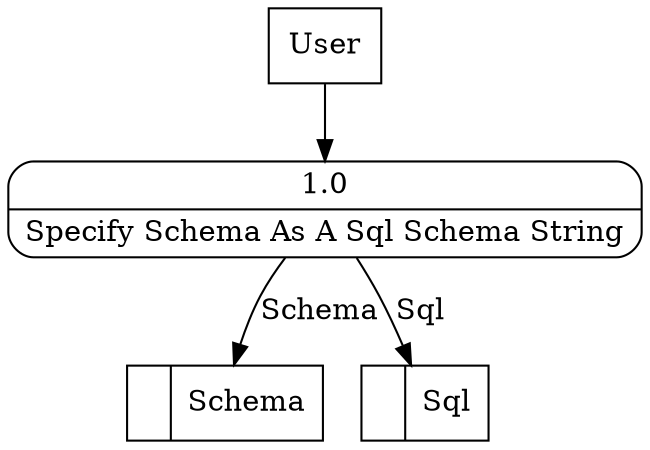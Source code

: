 digraph dfd2{ 
node[shape=record]
200 [label="<f0>  |<f1> Schema " ];
201 [label="<f0>  |<f1> Sql " ];
202 [label="User" shape=box];
203 [label="{<f0> 1.0|<f1> Specify Schema As A Sql Schema String }" shape=Mrecord];
202 -> 203
203 -> 200 [label="Schema"]
203 -> 201 [label="Sql"]
}